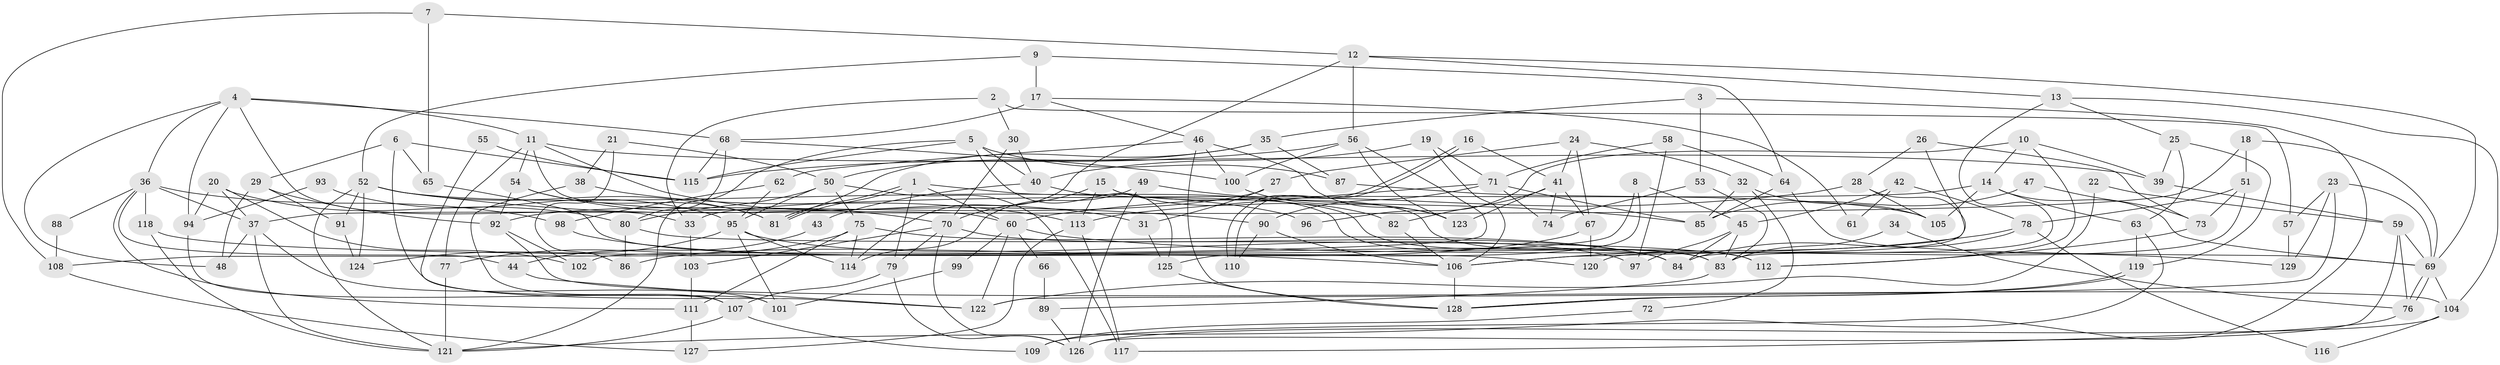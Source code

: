 // Generated by graph-tools (version 1.1) at 2025/02/03/09/25 03:02:01]
// undirected, 129 vertices, 258 edges
graph export_dot {
graph [start="1"]
  node [color=gray90,style=filled];
  1;
  2;
  3;
  4;
  5;
  6;
  7;
  8;
  9;
  10;
  11;
  12;
  13;
  14;
  15;
  16;
  17;
  18;
  19;
  20;
  21;
  22;
  23;
  24;
  25;
  26;
  27;
  28;
  29;
  30;
  31;
  32;
  33;
  34;
  35;
  36;
  37;
  38;
  39;
  40;
  41;
  42;
  43;
  44;
  45;
  46;
  47;
  48;
  49;
  50;
  51;
  52;
  53;
  54;
  55;
  56;
  57;
  58;
  59;
  60;
  61;
  62;
  63;
  64;
  65;
  66;
  67;
  68;
  69;
  70;
  71;
  72;
  73;
  74;
  75;
  76;
  77;
  78;
  79;
  80;
  81;
  82;
  83;
  84;
  85;
  86;
  87;
  88;
  89;
  90;
  91;
  92;
  93;
  94;
  95;
  96;
  97;
  98;
  99;
  100;
  101;
  102;
  103;
  104;
  105;
  106;
  107;
  108;
  109;
  110;
  111;
  112;
  113;
  114;
  115;
  116;
  117;
  118;
  119;
  120;
  121;
  122;
  123;
  124;
  125;
  126;
  127;
  128;
  129;
  1 -- 60;
  1 -- 81;
  1 -- 81;
  1 -- 79;
  1 -- 84;
  2 -- 57;
  2 -- 30;
  2 -- 33;
  3 -- 35;
  3 -- 53;
  3 -- 109;
  4 -- 33;
  4 -- 94;
  4 -- 11;
  4 -- 36;
  4 -- 48;
  4 -- 68;
  5 -- 87;
  5 -- 125;
  5 -- 40;
  5 -- 115;
  5 -- 121;
  6 -- 115;
  6 -- 65;
  6 -- 29;
  6 -- 122;
  7 -- 108;
  7 -- 12;
  7 -- 65;
  8 -- 125;
  8 -- 102;
  8 -- 45;
  9 -- 52;
  9 -- 17;
  9 -- 64;
  10 -- 39;
  10 -- 14;
  10 -- 96;
  10 -- 112;
  11 -- 54;
  11 -- 31;
  11 -- 39;
  11 -- 60;
  11 -- 77;
  12 -- 69;
  12 -- 56;
  12 -- 13;
  12 -- 114;
  13 -- 25;
  13 -- 83;
  13 -- 104;
  14 -- 63;
  14 -- 33;
  14 -- 69;
  14 -- 105;
  15 -- 70;
  15 -- 113;
  15 -- 82;
  15 -- 112;
  16 -- 41;
  16 -- 110;
  16 -- 110;
  17 -- 68;
  17 -- 46;
  17 -- 61;
  18 -- 69;
  18 -- 51;
  18 -- 37;
  19 -- 71;
  19 -- 40;
  19 -- 106;
  20 -- 37;
  20 -- 80;
  20 -- 94;
  20 -- 102;
  21 -- 50;
  21 -- 38;
  21 -- 86;
  22 -- 59;
  22 -- 122;
  23 -- 122;
  23 -- 69;
  23 -- 57;
  23 -- 129;
  24 -- 32;
  24 -- 41;
  24 -- 27;
  24 -- 67;
  25 -- 39;
  25 -- 119;
  25 -- 63;
  26 -- 73;
  26 -- 106;
  26 -- 28;
  27 -- 92;
  27 -- 31;
  28 -- 84;
  28 -- 60;
  28 -- 105;
  29 -- 48;
  29 -- 91;
  29 -- 92;
  30 -- 40;
  30 -- 70;
  31 -- 125;
  32 -- 85;
  32 -- 105;
  32 -- 72;
  33 -- 103;
  34 -- 76;
  34 -- 83;
  35 -- 50;
  35 -- 81;
  35 -- 87;
  36 -- 37;
  36 -- 44;
  36 -- 88;
  36 -- 98;
  36 -- 111;
  36 -- 118;
  37 -- 121;
  37 -- 48;
  37 -- 101;
  38 -- 113;
  38 -- 107;
  39 -- 59;
  40 -- 83;
  40 -- 43;
  41 -- 82;
  41 -- 123;
  41 -- 67;
  41 -- 74;
  42 -- 45;
  42 -- 78;
  42 -- 61;
  43 -- 44;
  44 -- 122;
  45 -- 84;
  45 -- 83;
  45 -- 97;
  46 -- 123;
  46 -- 128;
  46 -- 62;
  46 -- 100;
  47 -- 73;
  47 -- 85;
  49 -- 114;
  49 -- 126;
  49 -- 85;
  50 -- 75;
  50 -- 80;
  50 -- 95;
  50 -- 117;
  51 -- 120;
  51 -- 78;
  51 -- 73;
  52 -- 91;
  52 -- 121;
  52 -- 81;
  52 -- 90;
  52 -- 96;
  52 -- 124;
  53 -- 83;
  53 -- 74;
  54 -- 81;
  54 -- 92;
  54 -- 70;
  55 -- 115;
  55 -- 101;
  56 -- 115;
  56 -- 100;
  56 -- 108;
  56 -- 123;
  57 -- 129;
  58 -- 64;
  58 -- 71;
  58 -- 97;
  59 -- 126;
  59 -- 69;
  59 -- 76;
  60 -- 66;
  60 -- 99;
  60 -- 122;
  60 -- 129;
  62 -- 95;
  62 -- 98;
  63 -- 121;
  63 -- 119;
  64 -- 69;
  64 -- 85;
  65 -- 83;
  66 -- 89;
  67 -- 86;
  67 -- 120;
  68 -- 80;
  68 -- 100;
  68 -- 115;
  69 -- 76;
  69 -- 76;
  69 -- 104;
  70 -- 126;
  70 -- 79;
  70 -- 84;
  70 -- 103;
  71 -- 90;
  71 -- 85;
  71 -- 74;
  71 -- 113;
  72 -- 109;
  73 -- 112;
  75 -- 114;
  75 -- 84;
  75 -- 77;
  75 -- 111;
  76 -- 117;
  77 -- 121;
  78 -- 84;
  78 -- 106;
  78 -- 116;
  79 -- 107;
  79 -- 126;
  80 -- 112;
  80 -- 86;
  82 -- 106;
  83 -- 89;
  87 -- 105;
  88 -- 108;
  89 -- 126;
  90 -- 106;
  90 -- 110;
  91 -- 124;
  92 -- 104;
  92 -- 102;
  93 -- 94;
  93 -- 95;
  94 -- 107;
  95 -- 97;
  95 -- 101;
  95 -- 114;
  95 -- 124;
  98 -- 106;
  99 -- 101;
  100 -- 123;
  103 -- 111;
  104 -- 116;
  104 -- 126;
  106 -- 128;
  107 -- 121;
  107 -- 109;
  108 -- 127;
  111 -- 127;
  113 -- 117;
  113 -- 127;
  118 -- 121;
  118 -- 120;
  119 -- 128;
  119 -- 128;
  125 -- 128;
}
